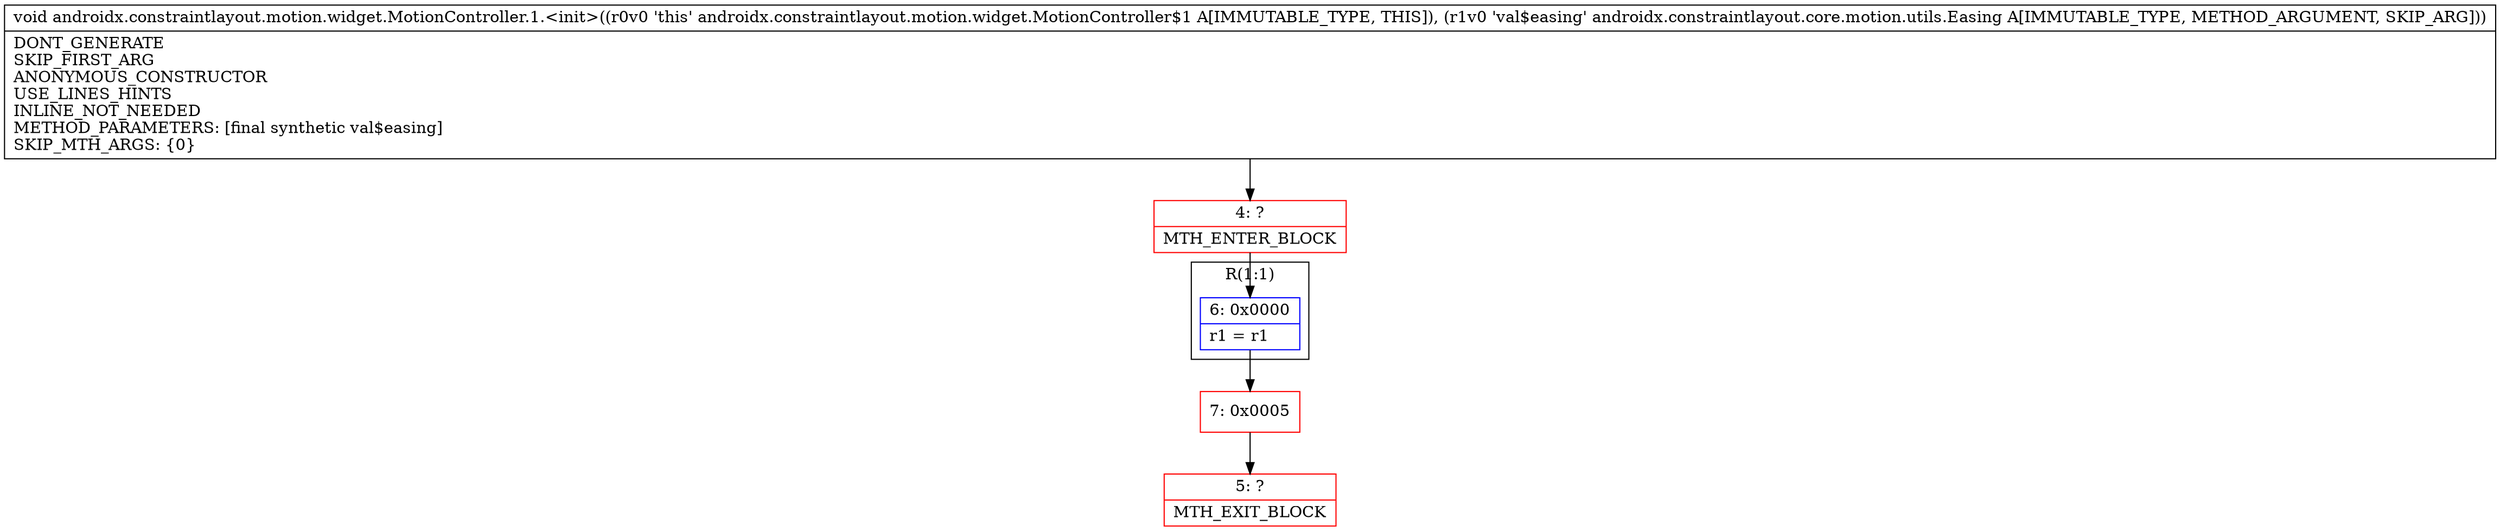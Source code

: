 digraph "CFG forandroidx.constraintlayout.motion.widget.MotionController.1.\<init\>(Landroidx\/constraintlayout\/core\/motion\/utils\/Easing;)V" {
subgraph cluster_Region_1850643488 {
label = "R(1:1)";
node [shape=record,color=blue];
Node_6 [shape=record,label="{6\:\ 0x0000|r1 = r1\l}"];
}
Node_4 [shape=record,color=red,label="{4\:\ ?|MTH_ENTER_BLOCK\l}"];
Node_7 [shape=record,color=red,label="{7\:\ 0x0005}"];
Node_5 [shape=record,color=red,label="{5\:\ ?|MTH_EXIT_BLOCK\l}"];
MethodNode[shape=record,label="{void androidx.constraintlayout.motion.widget.MotionController.1.\<init\>((r0v0 'this' androidx.constraintlayout.motion.widget.MotionController$1 A[IMMUTABLE_TYPE, THIS]), (r1v0 'val$easing' androidx.constraintlayout.core.motion.utils.Easing A[IMMUTABLE_TYPE, METHOD_ARGUMENT, SKIP_ARG]))  | DONT_GENERATE\lSKIP_FIRST_ARG\lANONYMOUS_CONSTRUCTOR\lUSE_LINES_HINTS\lINLINE_NOT_NEEDED\lMETHOD_PARAMETERS: [final synthetic val$easing]\lSKIP_MTH_ARGS: \{0\}\l}"];
MethodNode -> Node_4;Node_6 -> Node_7;
Node_4 -> Node_6;
Node_7 -> Node_5;
}

